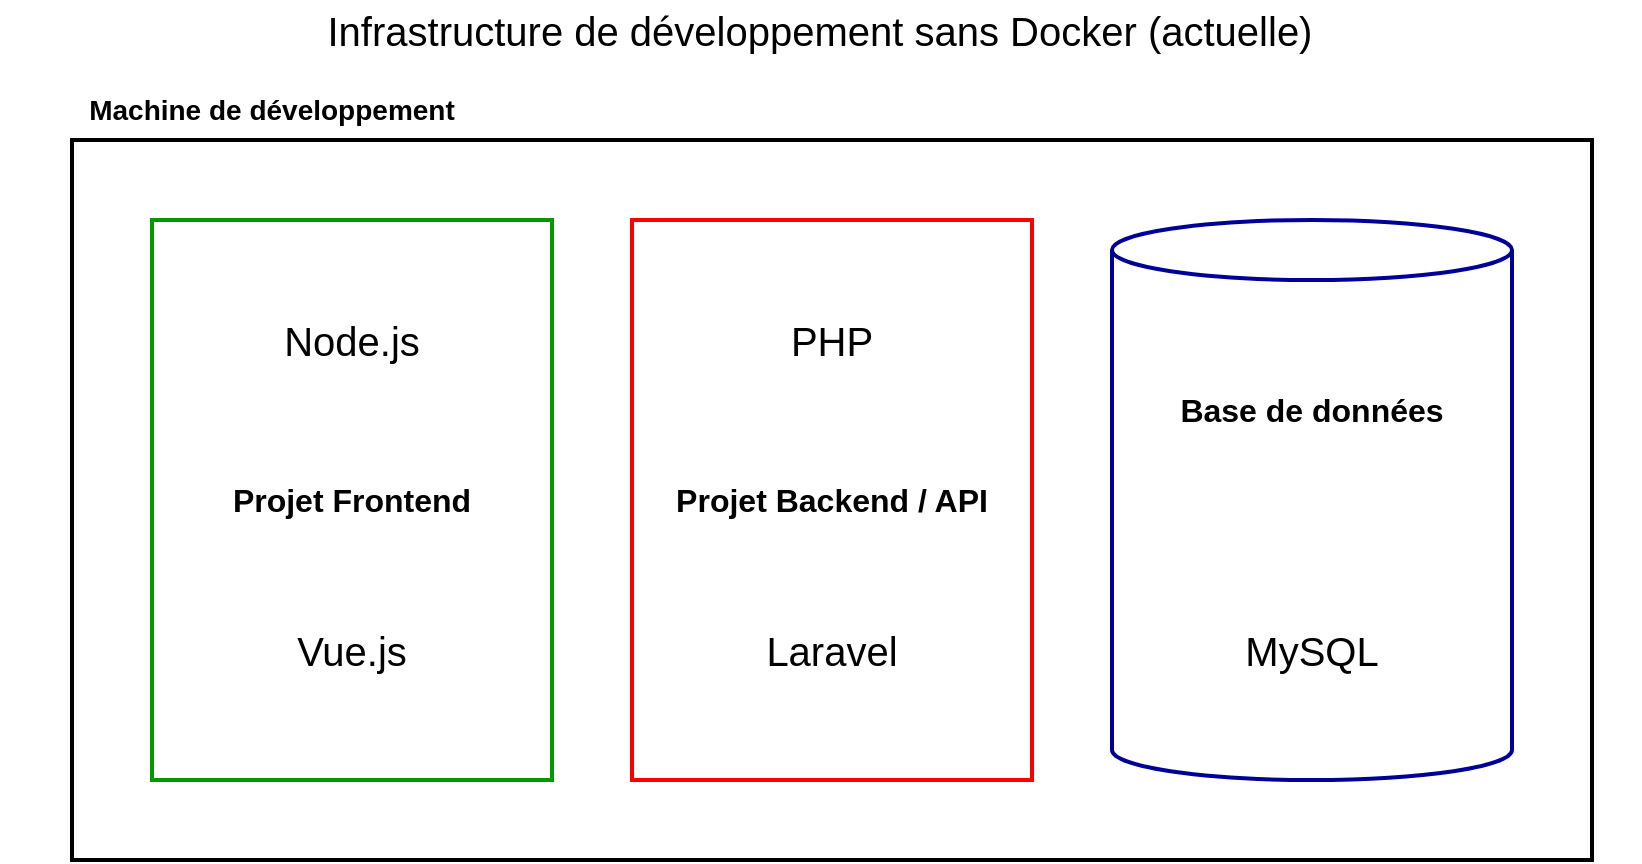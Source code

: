 <mxfile version="17.4.2" type="device"><diagram id="r9yDOdrft_3wjeYdZze2" name="Infrastructure actuelle"><mxGraphModel dx="1038" dy="641" grid="1" gridSize="10" guides="1" tooltips="1" connect="1" arrows="1" fold="1" page="1" pageScale="1" pageWidth="827" pageHeight="1169" math="0" shadow="0"><root><mxCell id="0"/><mxCell id="1" parent="0"/><mxCell id="tU_rl34xKCydrlo1ftNk-1" value="Infrastructure de développement sans Docker (actuelle)" style="text;html=1;strokeColor=none;fillColor=none;align=center;verticalAlign=middle;whiteSpace=wrap;rounded=0;fontSize=20;fontStyle=0" parent="1" vertex="1"><mxGeometry x="4" width="820" height="30" as="geometry"/></mxCell><mxCell id="SxDabUhU83ZVip-BnQjD-1" value="" style="rounded=0;whiteSpace=wrap;html=1;fillColor=none;strokeWidth=2;" parent="1" vertex="1"><mxGeometry x="40" y="70" width="760" height="360" as="geometry"/></mxCell><mxCell id="SxDabUhU83ZVip-BnQjD-2" value="&lt;span style=&quot;font-size: 14px;&quot;&gt;Machine de développement&lt;/span&gt;" style="text;html=1;strokeColor=none;fillColor=none;align=center;verticalAlign=middle;whiteSpace=wrap;rounded=0;fontStyle=1;fontSize=14;" parent="1" vertex="1"><mxGeometry x="40" y="40" width="200" height="30" as="geometry"/></mxCell><mxCell id="SxDabUhU83ZVip-BnQjD-3" value="&lt;font style=&quot;font-size: 16px;&quot;&gt;Projet Frontend&lt;/font&gt;" style="rounded=0;whiteSpace=wrap;html=1;strokeWidth=2;fillColor=none;fontSize=16;strokeColor=#009900;fontStyle=1" parent="1" vertex="1"><mxGeometry x="80" y="110" width="200" height="280" as="geometry"/></mxCell><mxCell id="SxDabUhU83ZVip-BnQjD-4" value="Projet Backend / API" style="rounded=0;whiteSpace=wrap;html=1;strokeWidth=2;fillColor=none;fontSize=16;strokeColor=#FF0000;fontStyle=1" parent="1" vertex="1"><mxGeometry x="320" y="110" width="200" height="280" as="geometry"/></mxCell><mxCell id="SxDabUhU83ZVip-BnQjD-6" value="" style="shape=cylinder3;whiteSpace=wrap;html=1;boundedLbl=1;backgroundOutline=1;size=15;strokeWidth=2;fillColor=none;fontSize=14;strokeColor=#000099;" parent="1" vertex="1"><mxGeometry x="560" y="110" width="200" height="280" as="geometry"/></mxCell><mxCell id="LVgjFQmivS-eAMBgzMLH-1" value="Base de données" style="text;html=1;strokeColor=none;fillColor=none;align=center;verticalAlign=middle;whiteSpace=wrap;rounded=0;fontSize=16;fontStyle=1" parent="1" vertex="1"><mxGeometry x="560" y="190" width="200" height="30" as="geometry"/></mxCell><mxCell id="vsb043NFaa2IGARD-wmM-1" value="Node.js" style="text;html=1;strokeColor=none;fillColor=none;align=center;verticalAlign=middle;whiteSpace=wrap;rounded=0;fontSize=20;" vertex="1" parent="1"><mxGeometry x="80" y="155" width="200" height="30" as="geometry"/></mxCell><mxCell id="vsb043NFaa2IGARD-wmM-2" value="Vue.js" style="text;html=1;strokeColor=none;fillColor=none;align=center;verticalAlign=middle;whiteSpace=wrap;rounded=0;fontSize=20;" vertex="1" parent="1"><mxGeometry x="80" y="310" width="200" height="30" as="geometry"/></mxCell><mxCell id="vsb043NFaa2IGARD-wmM-3" value="PHP" style="text;html=1;strokeColor=none;fillColor=none;align=center;verticalAlign=middle;whiteSpace=wrap;rounded=0;fontSize=20;" vertex="1" parent="1"><mxGeometry x="320" y="155" width="200" height="30" as="geometry"/></mxCell><mxCell id="vsb043NFaa2IGARD-wmM-4" value="Laravel" style="text;html=1;strokeColor=none;fillColor=none;align=center;verticalAlign=middle;whiteSpace=wrap;rounded=0;fontSize=20;" vertex="1" parent="1"><mxGeometry x="320" y="310" width="200" height="30" as="geometry"/></mxCell><mxCell id="vsb043NFaa2IGARD-wmM-5" value="MySQL" style="text;html=1;strokeColor=none;fillColor=none;align=center;verticalAlign=middle;whiteSpace=wrap;rounded=0;fontSize=20;" vertex="1" parent="1"><mxGeometry x="560" y="310" width="200" height="30" as="geometry"/></mxCell></root></mxGraphModel></diagram></mxfile>